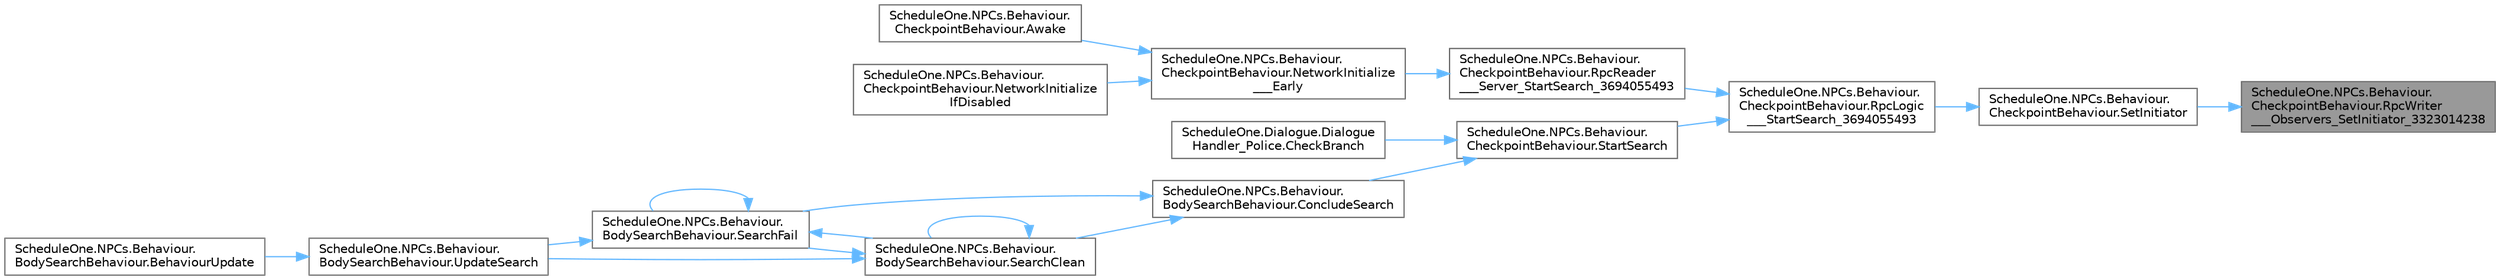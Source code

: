 digraph "ScheduleOne.NPCs.Behaviour.CheckpointBehaviour.RpcWriter___Observers_SetInitiator_3323014238"
{
 // LATEX_PDF_SIZE
  bgcolor="transparent";
  edge [fontname=Helvetica,fontsize=10,labelfontname=Helvetica,labelfontsize=10];
  node [fontname=Helvetica,fontsize=10,shape=box,height=0.2,width=0.4];
  rankdir="RL";
  Node1 [id="Node000001",label="ScheduleOne.NPCs.Behaviour.\lCheckpointBehaviour.RpcWriter\l___Observers_SetInitiator_3323014238",height=0.2,width=0.4,color="gray40", fillcolor="grey60", style="filled", fontcolor="black",tooltip=" "];
  Node1 -> Node2 [id="edge1_Node000001_Node000002",dir="back",color="steelblue1",style="solid",tooltip=" "];
  Node2 [id="Node000002",label="ScheduleOne.NPCs.Behaviour.\lCheckpointBehaviour.SetInitiator",height=0.2,width=0.4,color="grey40", fillcolor="white", style="filled",URL="$class_schedule_one_1_1_n_p_cs_1_1_behaviour_1_1_checkpoint_behaviour.html#adf1bf11707c799859efaf38edd2514b6",tooltip=" "];
  Node2 -> Node3 [id="edge2_Node000002_Node000003",dir="back",color="steelblue1",style="solid",tooltip=" "];
  Node3 [id="Node000003",label="ScheduleOne.NPCs.Behaviour.\lCheckpointBehaviour.RpcLogic\l___StartSearch_3694055493",height=0.2,width=0.4,color="grey40", fillcolor="white", style="filled",URL="$class_schedule_one_1_1_n_p_cs_1_1_behaviour_1_1_checkpoint_behaviour.html#afbda1f3a8e74e0083c1ab12361d29bac",tooltip=" "];
  Node3 -> Node4 [id="edge3_Node000003_Node000004",dir="back",color="steelblue1",style="solid",tooltip=" "];
  Node4 [id="Node000004",label="ScheduleOne.NPCs.Behaviour.\lCheckpointBehaviour.RpcReader\l___Server_StartSearch_3694055493",height=0.2,width=0.4,color="grey40", fillcolor="white", style="filled",URL="$class_schedule_one_1_1_n_p_cs_1_1_behaviour_1_1_checkpoint_behaviour.html#a40332f2c3b70635d4ec1b180a1dc9eaf",tooltip=" "];
  Node4 -> Node5 [id="edge4_Node000004_Node000005",dir="back",color="steelblue1",style="solid",tooltip=" "];
  Node5 [id="Node000005",label="ScheduleOne.NPCs.Behaviour.\lCheckpointBehaviour.NetworkInitialize\l___Early",height=0.2,width=0.4,color="grey40", fillcolor="white", style="filled",URL="$class_schedule_one_1_1_n_p_cs_1_1_behaviour_1_1_checkpoint_behaviour.html#a9e27852f6017b3ab85eabcc409276292",tooltip=" "];
  Node5 -> Node6 [id="edge5_Node000005_Node000006",dir="back",color="steelblue1",style="solid",tooltip=" "];
  Node6 [id="Node000006",label="ScheduleOne.NPCs.Behaviour.\lCheckpointBehaviour.Awake",height=0.2,width=0.4,color="grey40", fillcolor="white", style="filled",URL="$class_schedule_one_1_1_n_p_cs_1_1_behaviour_1_1_checkpoint_behaviour.html#a489c4c6d7642a59408133b7815498fda",tooltip=" "];
  Node5 -> Node7 [id="edge6_Node000005_Node000007",dir="back",color="steelblue1",style="solid",tooltip=" "];
  Node7 [id="Node000007",label="ScheduleOne.NPCs.Behaviour.\lCheckpointBehaviour.NetworkInitialize\lIfDisabled",height=0.2,width=0.4,color="grey40", fillcolor="white", style="filled",URL="$class_schedule_one_1_1_n_p_cs_1_1_behaviour_1_1_checkpoint_behaviour.html#a2bd4c67d5147ae130f7decd0c48150f8",tooltip=" "];
  Node3 -> Node8 [id="edge7_Node000003_Node000008",dir="back",color="steelblue1",style="solid",tooltip=" "];
  Node8 [id="Node000008",label="ScheduleOne.NPCs.Behaviour.\lCheckpointBehaviour.StartSearch",height=0.2,width=0.4,color="grey40", fillcolor="white", style="filled",URL="$class_schedule_one_1_1_n_p_cs_1_1_behaviour_1_1_checkpoint_behaviour.html#a2a4b6a8d1f19d14d4f08d09a06b4c4b9",tooltip=" "];
  Node8 -> Node9 [id="edge8_Node000008_Node000009",dir="back",color="steelblue1",style="solid",tooltip=" "];
  Node9 [id="Node000009",label="ScheduleOne.Dialogue.Dialogue\lHandler_Police.CheckBranch",height=0.2,width=0.4,color="grey40", fillcolor="white", style="filled",URL="$class_schedule_one_1_1_dialogue_1_1_dialogue_handler___police.html#a8da2776590961a9d31a26ebd23071d31",tooltip=" "];
  Node8 -> Node10 [id="edge9_Node000008_Node000010",dir="back",color="steelblue1",style="solid",tooltip=" "];
  Node10 [id="Node000010",label="ScheduleOne.NPCs.Behaviour.\lBodySearchBehaviour.ConcludeSearch",height=0.2,width=0.4,color="grey40", fillcolor="white", style="filled",URL="$class_schedule_one_1_1_n_p_cs_1_1_behaviour_1_1_body_search_behaviour.html#ac7831ad2a81400d71d239d8ca4f2d7d9",tooltip=" "];
  Node10 -> Node11 [id="edge10_Node000010_Node000011",dir="back",color="steelblue1",style="solid",tooltip=" "];
  Node11 [id="Node000011",label="ScheduleOne.NPCs.Behaviour.\lBodySearchBehaviour.SearchClean",height=0.2,width=0.4,color="grey40", fillcolor="white", style="filled",URL="$class_schedule_one_1_1_n_p_cs_1_1_behaviour_1_1_body_search_behaviour.html#acb847f09d048e06584e79a3841ae7368",tooltip=" "];
  Node11 -> Node11 [id="edge11_Node000011_Node000011",dir="back",color="steelblue1",style="solid",tooltip=" "];
  Node11 -> Node12 [id="edge12_Node000011_Node000012",dir="back",color="steelblue1",style="solid",tooltip=" "];
  Node12 [id="Node000012",label="ScheduleOne.NPCs.Behaviour.\lBodySearchBehaviour.SearchFail",height=0.2,width=0.4,color="grey40", fillcolor="white", style="filled",URL="$class_schedule_one_1_1_n_p_cs_1_1_behaviour_1_1_body_search_behaviour.html#a176b6524795c35b980d33d65cf524e3e",tooltip=" "];
  Node12 -> Node11 [id="edge13_Node000012_Node000011",dir="back",color="steelblue1",style="solid",tooltip=" "];
  Node12 -> Node12 [id="edge14_Node000012_Node000012",dir="back",color="steelblue1",style="solid",tooltip=" "];
  Node12 -> Node13 [id="edge15_Node000012_Node000013",dir="back",color="steelblue1",style="solid",tooltip=" "];
  Node13 [id="Node000013",label="ScheduleOne.NPCs.Behaviour.\lBodySearchBehaviour.UpdateSearch",height=0.2,width=0.4,color="grey40", fillcolor="white", style="filled",URL="$class_schedule_one_1_1_n_p_cs_1_1_behaviour_1_1_body_search_behaviour.html#a47bc3575791901bbf4e1e3625fdd86b9",tooltip=" "];
  Node13 -> Node14 [id="edge16_Node000013_Node000014",dir="back",color="steelblue1",style="solid",tooltip=" "];
  Node14 [id="Node000014",label="ScheduleOne.NPCs.Behaviour.\lBodySearchBehaviour.BehaviourUpdate",height=0.2,width=0.4,color="grey40", fillcolor="white", style="filled",URL="$class_schedule_one_1_1_n_p_cs_1_1_behaviour_1_1_body_search_behaviour.html#a801a0f52e6e7766e04d2a91aeb8a8621",tooltip=" "];
  Node11 -> Node13 [id="edge17_Node000011_Node000013",dir="back",color="steelblue1",style="solid",tooltip=" "];
  Node10 -> Node12 [id="edge18_Node000010_Node000012",dir="back",color="steelblue1",style="solid",tooltip=" "];
}
